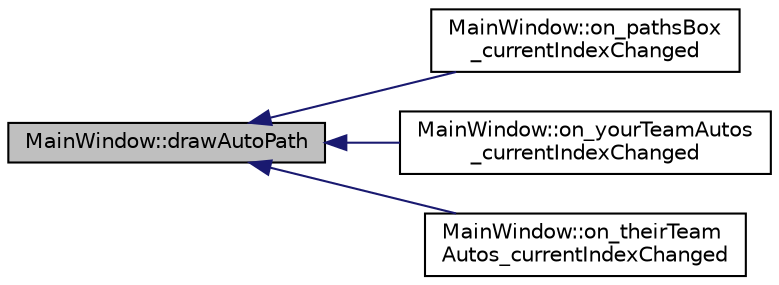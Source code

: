 digraph "MainWindow::drawAutoPath"
{
  edge [fontname="Helvetica",fontsize="10",labelfontname="Helvetica",labelfontsize="10"];
  node [fontname="Helvetica",fontsize="10",shape=record];
  rankdir="LR";
  Node18 [label="MainWindow::drawAutoPath",height=0.2,width=0.4,color="black", fillcolor="grey75", style="filled", fontcolor="black"];
  Node18 -> Node19 [dir="back",color="midnightblue",fontsize="10",style="solid",fontname="Helvetica"];
  Node19 [label="MainWindow::on_pathsBox\l_currentIndexChanged",height=0.2,width=0.4,color="black", fillcolor="white", style="filled",URL="$class_main_window.html#aab6417fa3f1b456342a645eec95efaf3",tooltip="Draws the path clicked. "];
  Node18 -> Node20 [dir="back",color="midnightblue",fontsize="10",style="solid",fontname="Helvetica"];
  Node20 [label="MainWindow::on_yourTeamAutos\l_currentIndexChanged",height=0.2,width=0.4,color="black", fillcolor="white", style="filled",URL="$class_main_window.html#a5ef8b4ddf2a05dbf9b6cc9db16ab7660",tooltip="Draws the path clicked from your team&#39;s paths. "];
  Node18 -> Node21 [dir="back",color="midnightblue",fontsize="10",style="solid",fontname="Helvetica"];
  Node21 [label="MainWindow::on_theirTeam\lAutos_currentIndexChanged",height=0.2,width=0.4,color="black", fillcolor="white", style="filled",URL="$class_main_window.html#aacc927a9b7a91d6aebb0803b98150d6d",tooltip="Draws the path clicked from chosen team&#39;s paths. "];
}
